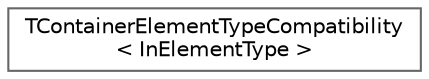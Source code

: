 digraph "Graphical Class Hierarchy"
{
 // INTERACTIVE_SVG=YES
 // LATEX_PDF_SIZE
  bgcolor="transparent";
  edge [fontname=Helvetica,fontsize=10,labelfontname=Helvetica,labelfontsize=10];
  node [fontname=Helvetica,fontsize=10,shape=box,height=0.2,width=0.4];
  rankdir="LR";
  Node0 [id="Node000000",label="TContainerElementTypeCompatibility\l\< InElementType \>",height=0.2,width=0.4,color="grey40", fillcolor="white", style="filled",URL="$d4/d9b/structTContainerElementTypeCompatibility.html",tooltip="Temporary compatibility mechanism to be used solely for the purpose of raw pointers to wrapped pointe..."];
}
